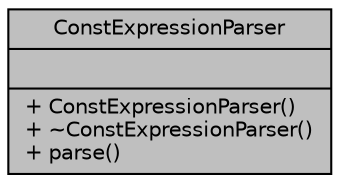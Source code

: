 digraph "ConstExpressionParser"
{
 // LATEX_PDF_SIZE
  edge [fontname="Helvetica",fontsize="10",labelfontname="Helvetica",labelfontsize="10"];
  node [fontname="Helvetica",fontsize="10",shape=record];
  Node1 [label="{ConstExpressionParser\n||+ ConstExpressionParser()\l+ ~ConstExpressionParser()\l+ parse()\l}",height=0.2,width=0.4,color="black", fillcolor="grey75", style="filled", fontcolor="black",tooltip=" "];
}
